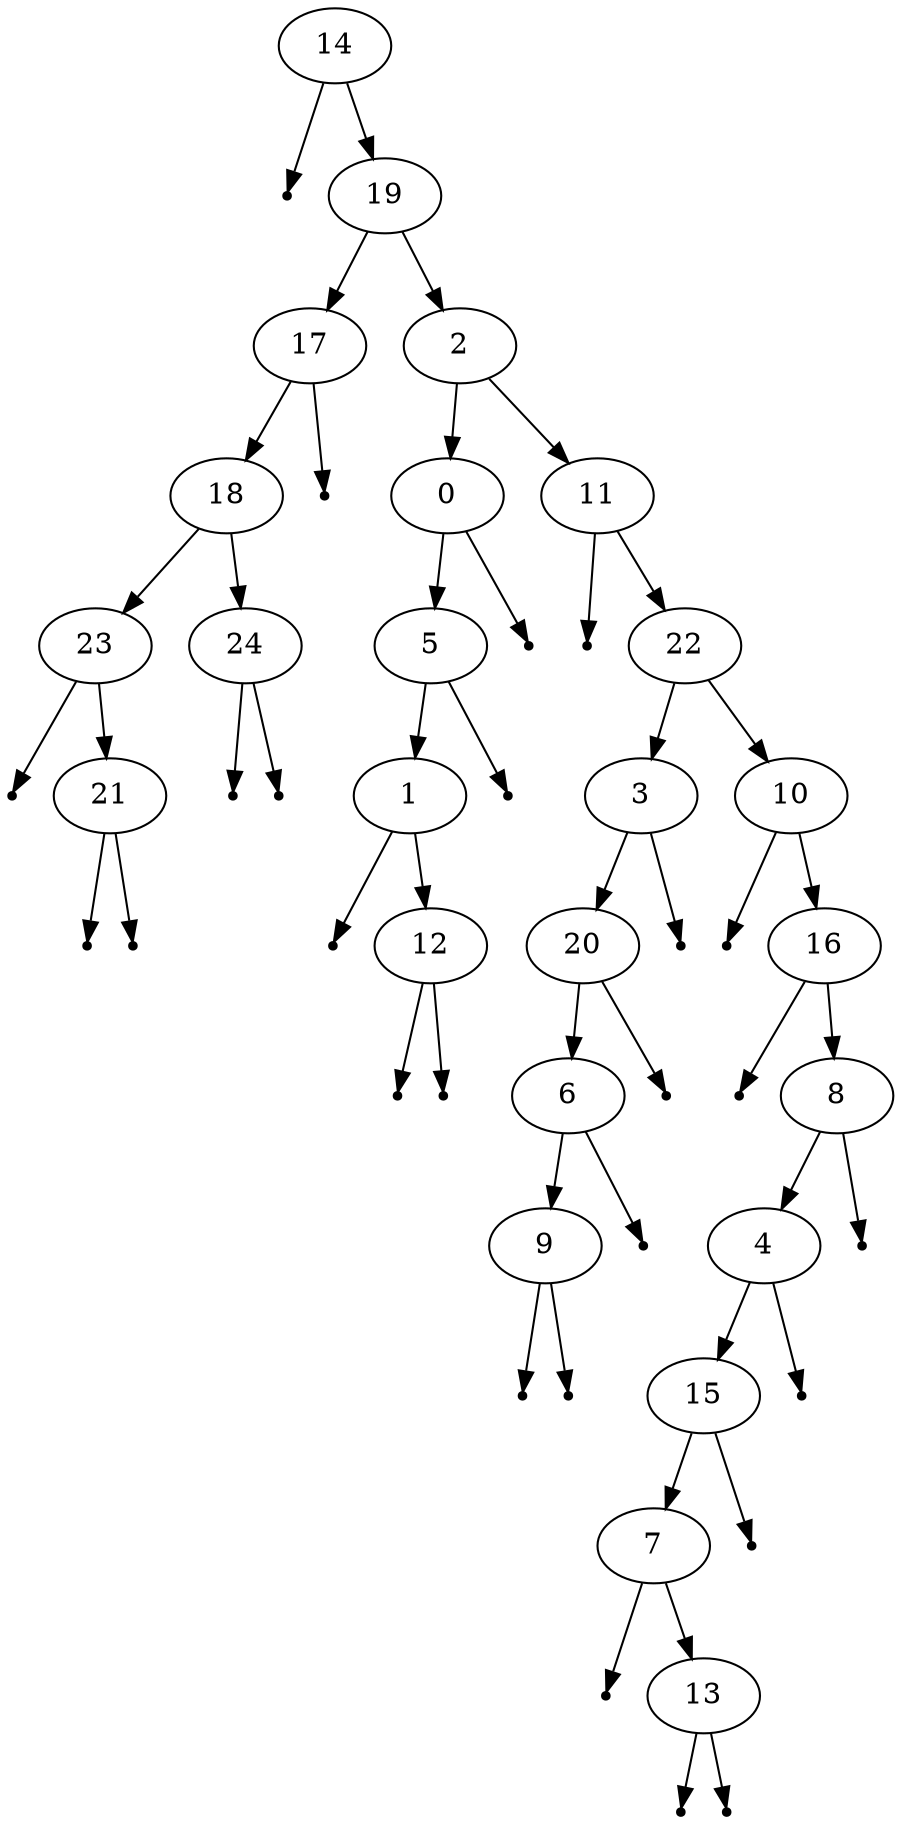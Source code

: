 digraph BST {
  graph [ordering="out"];
  "0" -> "5";
  "0" -> null0
  null0 [shape=point];
  "1" -> null1
  null1 [shape=point];
  "1" -> "12";
  "2" -> "0";
  "2" -> "11";
  "3" -> "20";
  "3" -> null2
  null2 [shape=point];
  "4" -> "15";
  "4" -> null3
  null3 [shape=point];
  "5" -> "1";
  "5" -> null4
  null4 [shape=point];
  "6" -> "9";
  "6" -> null5
  null5 [shape=point];
  "7" -> null6
  null6 [shape=point];
  "7" -> "13";
  "8" -> "4";
  "8" -> null7
  null7 [shape=point];
  "9" -> null8
  null8 [shape=point];
  "9" -> null9
  null9 [shape=point];
  "10" -> null10
  null10 [shape=point];
  "10" -> "16";
  "11" -> null11
  null11 [shape=point];
  "11" -> "22";
  "12" -> null12
  null12 [shape=point];
  "12" -> null13
  null13 [shape=point];
  "13" -> null14
  null14 [shape=point];
  "13" -> null15
  null15 [shape=point];
  "14" -> null16
  null16 [shape=point];
  "14" -> "19";
  "15" -> "7";
  "15" -> null17
  null17 [shape=point];
  "16" -> null18
  null18 [shape=point];
  "16" -> "8";
  "17" -> "18";
  "17" -> null19
  null19 [shape=point];
  "18" -> "23";
  "18" -> "24";
  "19" -> "17";
  "19" -> "2";
  "20" -> "6";
  "20" -> null20
  null20 [shape=point];
  "21" -> null21
  null21 [shape=point];
  "21" -> null22
  null22 [shape=point];
  "22" -> "3";
  "22" -> "10";
  "23" -> null23
  null23 [shape=point];
  "23" -> "21";
  "24" -> null24
  null24 [shape=point];
  "24" -> null25
  null25 [shape=point];
}
